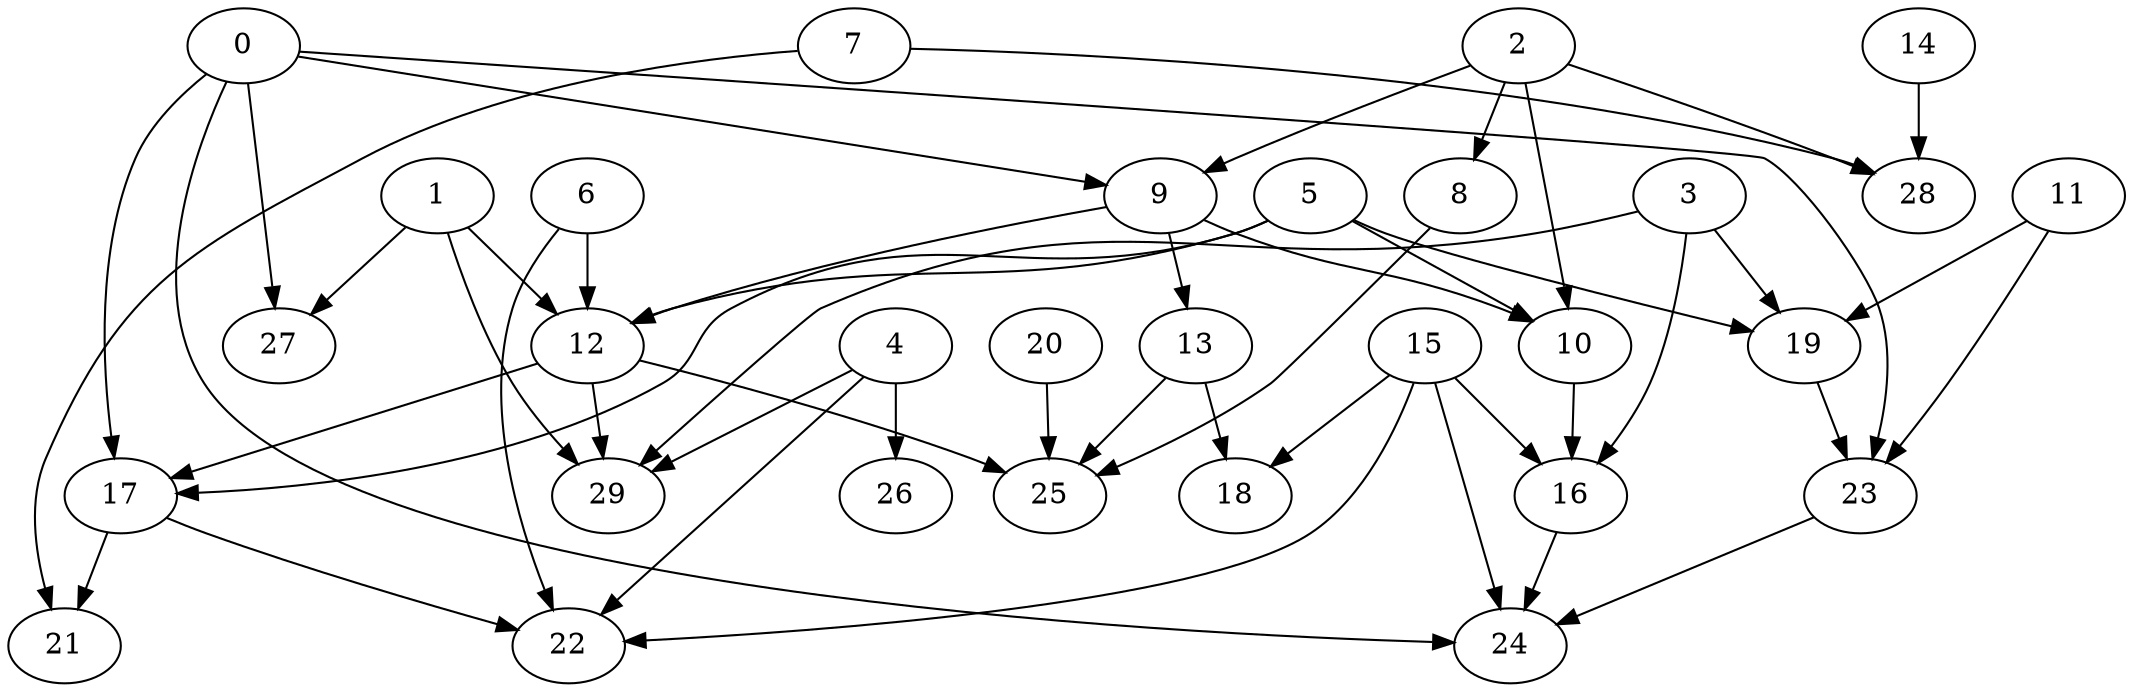 digraph "Random_Nodes_30_Density_1.63_CCR_0.99_WeightType_Random_Homogeneous-2" {
0 [Weight=14];
2 [Weight=11];
3 [Weight=15];
1 [Weight=15];
11 [Weight=8];
5 [Weight=9];
9 [Weight=14];
6 [Weight=9];
19 [Weight=11];
12 [Weight=6];
4 [Weight=15];
15 [Weight=8];
7 [Weight=6];
10 [Weight=6];
23 [Weight=14];
17 [Weight=6];
8 [Weight=8];
20 [Weight=9];
13 [Weight=5];
14 [Weight=5];
16 [Weight=8];
21 [Weight=14];
26 [Weight=14];
29 [Weight=14];
25 [Weight=9];
22 [Weight=8];
24 [Weight=6];
27 [Weight=6];
28 [Weight=6];
18 [Weight=3];
3 -> 19 [Weight=6];
1 -> 12 [Weight=10];
1 -> 29 [Weight=7];
0 -> 17 [Weight=3];
0 -> 23 [Weight=6];
0 -> 27 [Weight=8];
4 -> 22 [Weight=8];
15 -> 18 [Weight=4];
9 -> 12 [Weight=4];
0 -> 9 [Weight=4];
19 -> 23 [Weight=9];
14 -> 28 [Weight=7];
6 -> 22 [Weight=2];
2 -> 28 [Weight=2];
13 -> 25 [Weight=5];
12 -> 17 [Weight=9];
2 -> 10 [Weight=5];
20 -> 25 [Weight=2];
17 -> 21 [Weight=4];
9 -> 13 [Weight=10];
17 -> 22 [Weight=4];
1 -> 27 [Weight=3];
7 -> 28 [Weight=9];
3 -> 16 [Weight=7];
10 -> 16 [Weight=6];
15 -> 22 [Weight=8];
7 -> 21 [Weight=10];
6 -> 12 [Weight=7];
15 -> 16 [Weight=9];
12 -> 25 [Weight=9];
5 -> 10 [Weight=3];
11 -> 23 [Weight=6];
3 -> 29 [Weight=4];
11 -> 19 [Weight=7];
5 -> 19 [Weight=3];
5 -> 12 [Weight=9];
0 -> 24 [Weight=2];
9 -> 10 [Weight=7];
23 -> 24 [Weight=6];
4 -> 29 [Weight=5];
16 -> 24 [Weight=2];
15 -> 24 [Weight=4];
13 -> 18 [Weight=2];
5 -> 17 [Weight=8];
4 -> 26 [Weight=5];
12 -> 29 [Weight=10];
2 -> 8 [Weight=2];
2 -> 9 [Weight=4];
8 -> 25 [Weight=3];
}
